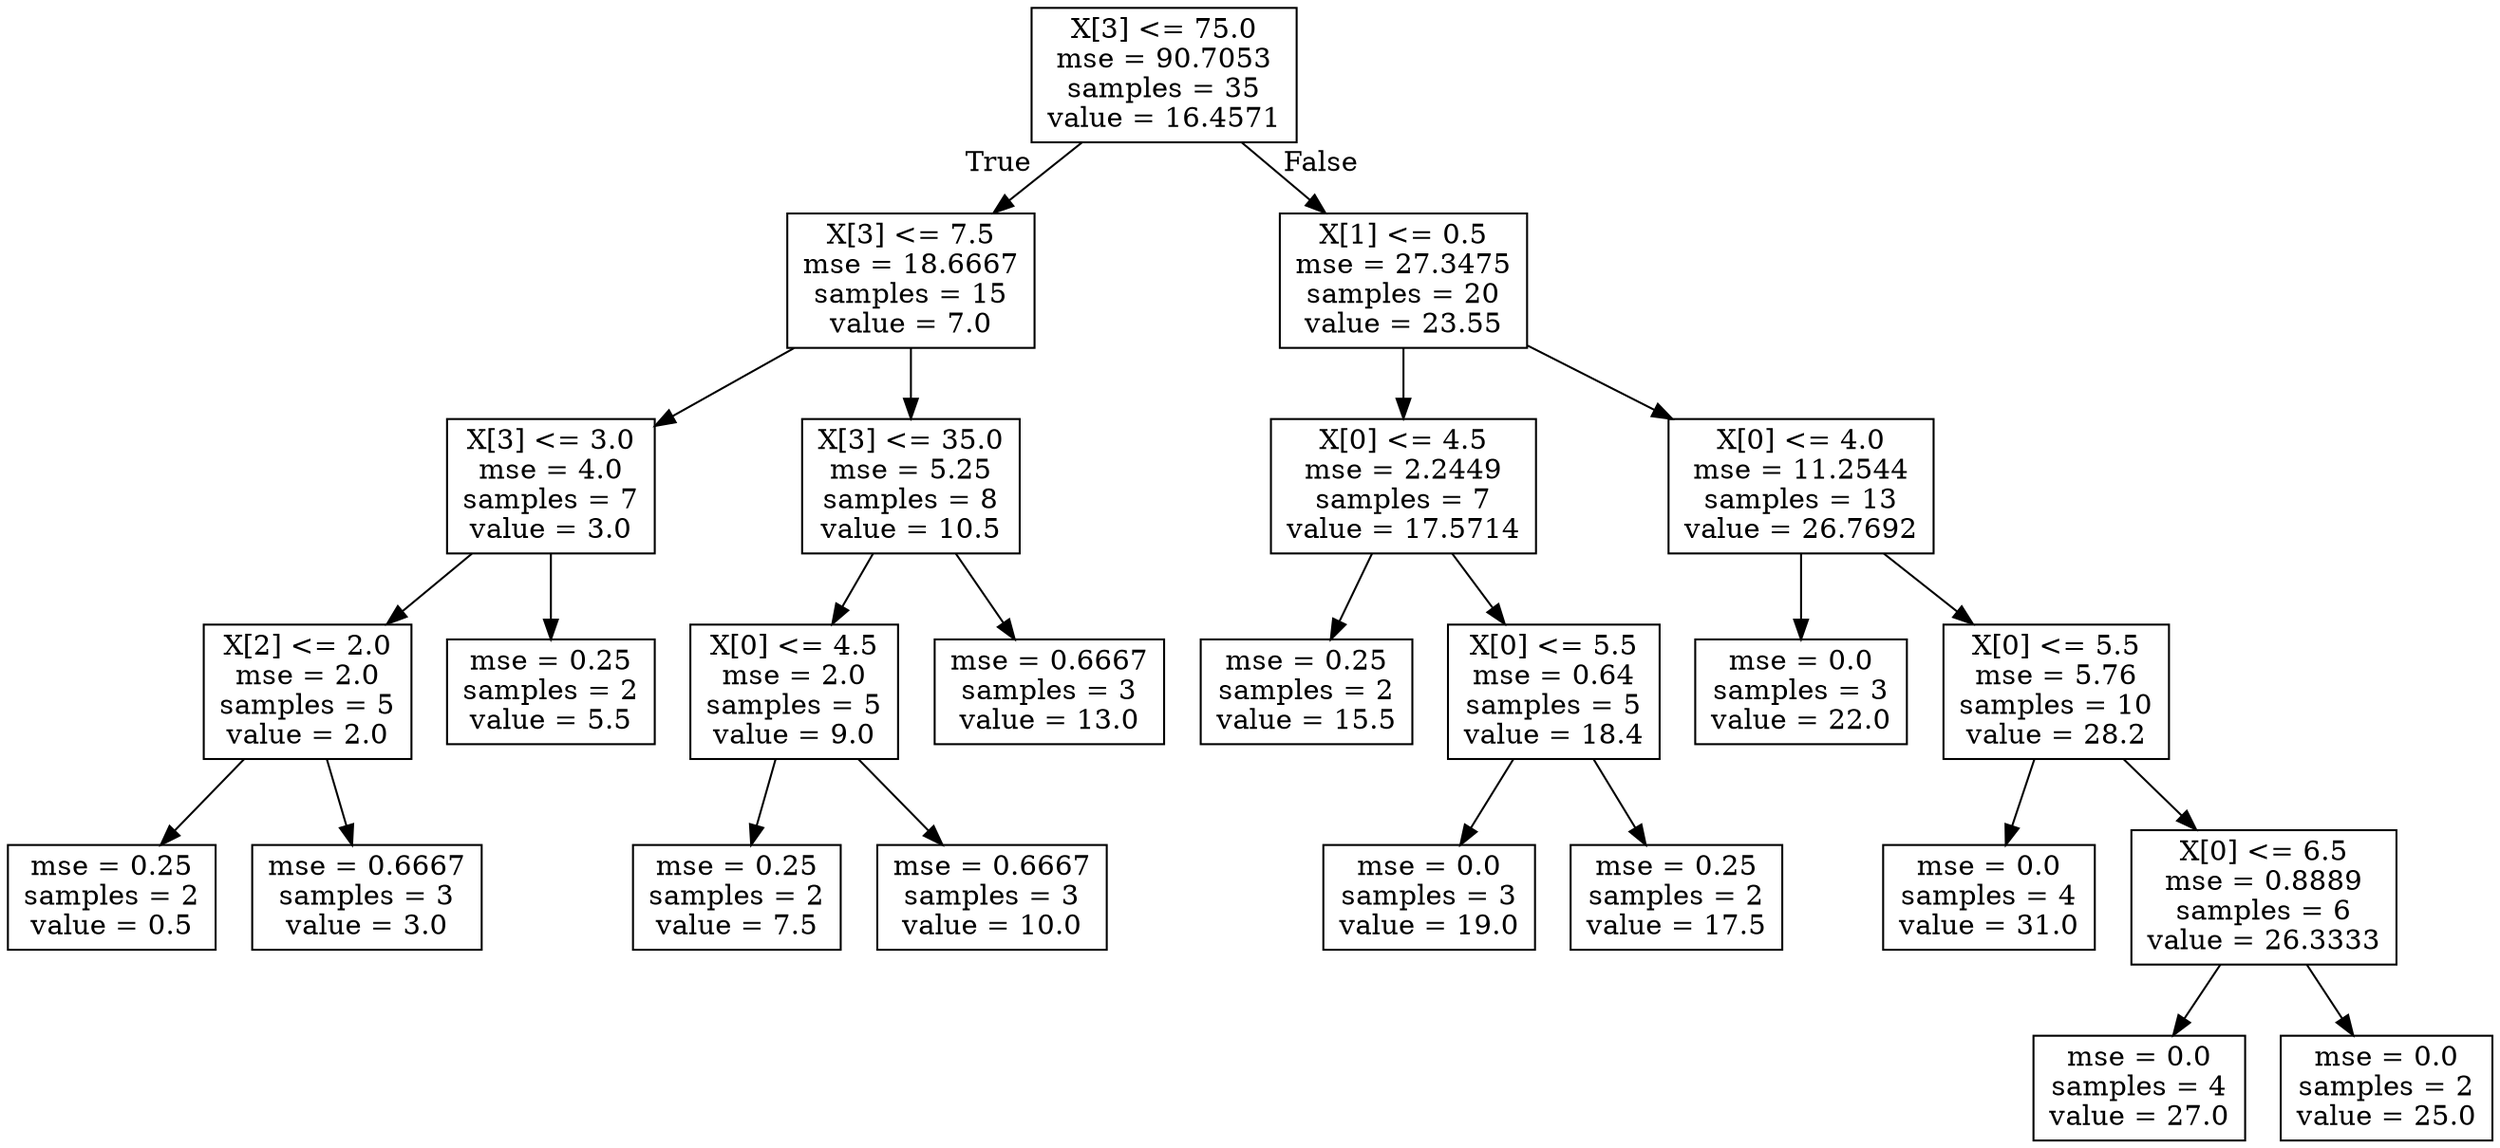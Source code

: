 digraph Tree {
node [shape=box] ;
0 [label="X[3] <= 75.0\nmse = 90.7053\nsamples = 35\nvalue = 16.4571"] ;
1 [label="X[3] <= 7.5\nmse = 18.6667\nsamples = 15\nvalue = 7.0"] ;
0 -> 1 [labeldistance=2.5, labelangle=45, headlabel="True"] ;
2 [label="X[3] <= 3.0\nmse = 4.0\nsamples = 7\nvalue = 3.0"] ;
1 -> 2 ;
3 [label="X[2] <= 2.0\nmse = 2.0\nsamples = 5\nvalue = 2.0"] ;
2 -> 3 ;
4 [label="mse = 0.25\nsamples = 2\nvalue = 0.5"] ;
3 -> 4 ;
5 [label="mse = 0.6667\nsamples = 3\nvalue = 3.0"] ;
3 -> 5 ;
6 [label="mse = 0.25\nsamples = 2\nvalue = 5.5"] ;
2 -> 6 ;
7 [label="X[3] <= 35.0\nmse = 5.25\nsamples = 8\nvalue = 10.5"] ;
1 -> 7 ;
8 [label="X[0] <= 4.5\nmse = 2.0\nsamples = 5\nvalue = 9.0"] ;
7 -> 8 ;
9 [label="mse = 0.25\nsamples = 2\nvalue = 7.5"] ;
8 -> 9 ;
10 [label="mse = 0.6667\nsamples = 3\nvalue = 10.0"] ;
8 -> 10 ;
11 [label="mse = 0.6667\nsamples = 3\nvalue = 13.0"] ;
7 -> 11 ;
12 [label="X[1] <= 0.5\nmse = 27.3475\nsamples = 20\nvalue = 23.55"] ;
0 -> 12 [labeldistance=2.5, labelangle=-45, headlabel="False"] ;
13 [label="X[0] <= 4.5\nmse = 2.2449\nsamples = 7\nvalue = 17.5714"] ;
12 -> 13 ;
14 [label="mse = 0.25\nsamples = 2\nvalue = 15.5"] ;
13 -> 14 ;
15 [label="X[0] <= 5.5\nmse = 0.64\nsamples = 5\nvalue = 18.4"] ;
13 -> 15 ;
16 [label="mse = 0.0\nsamples = 3\nvalue = 19.0"] ;
15 -> 16 ;
17 [label="mse = 0.25\nsamples = 2\nvalue = 17.5"] ;
15 -> 17 ;
18 [label="X[0] <= 4.0\nmse = 11.2544\nsamples = 13\nvalue = 26.7692"] ;
12 -> 18 ;
19 [label="mse = 0.0\nsamples = 3\nvalue = 22.0"] ;
18 -> 19 ;
20 [label="X[0] <= 5.5\nmse = 5.76\nsamples = 10\nvalue = 28.2"] ;
18 -> 20 ;
21 [label="mse = 0.0\nsamples = 4\nvalue = 31.0"] ;
20 -> 21 ;
22 [label="X[0] <= 6.5\nmse = 0.8889\nsamples = 6\nvalue = 26.3333"] ;
20 -> 22 ;
23 [label="mse = 0.0\nsamples = 4\nvalue = 27.0"] ;
22 -> 23 ;
24 [label="mse = 0.0\nsamples = 2\nvalue = 25.0"] ;
22 -> 24 ;
}